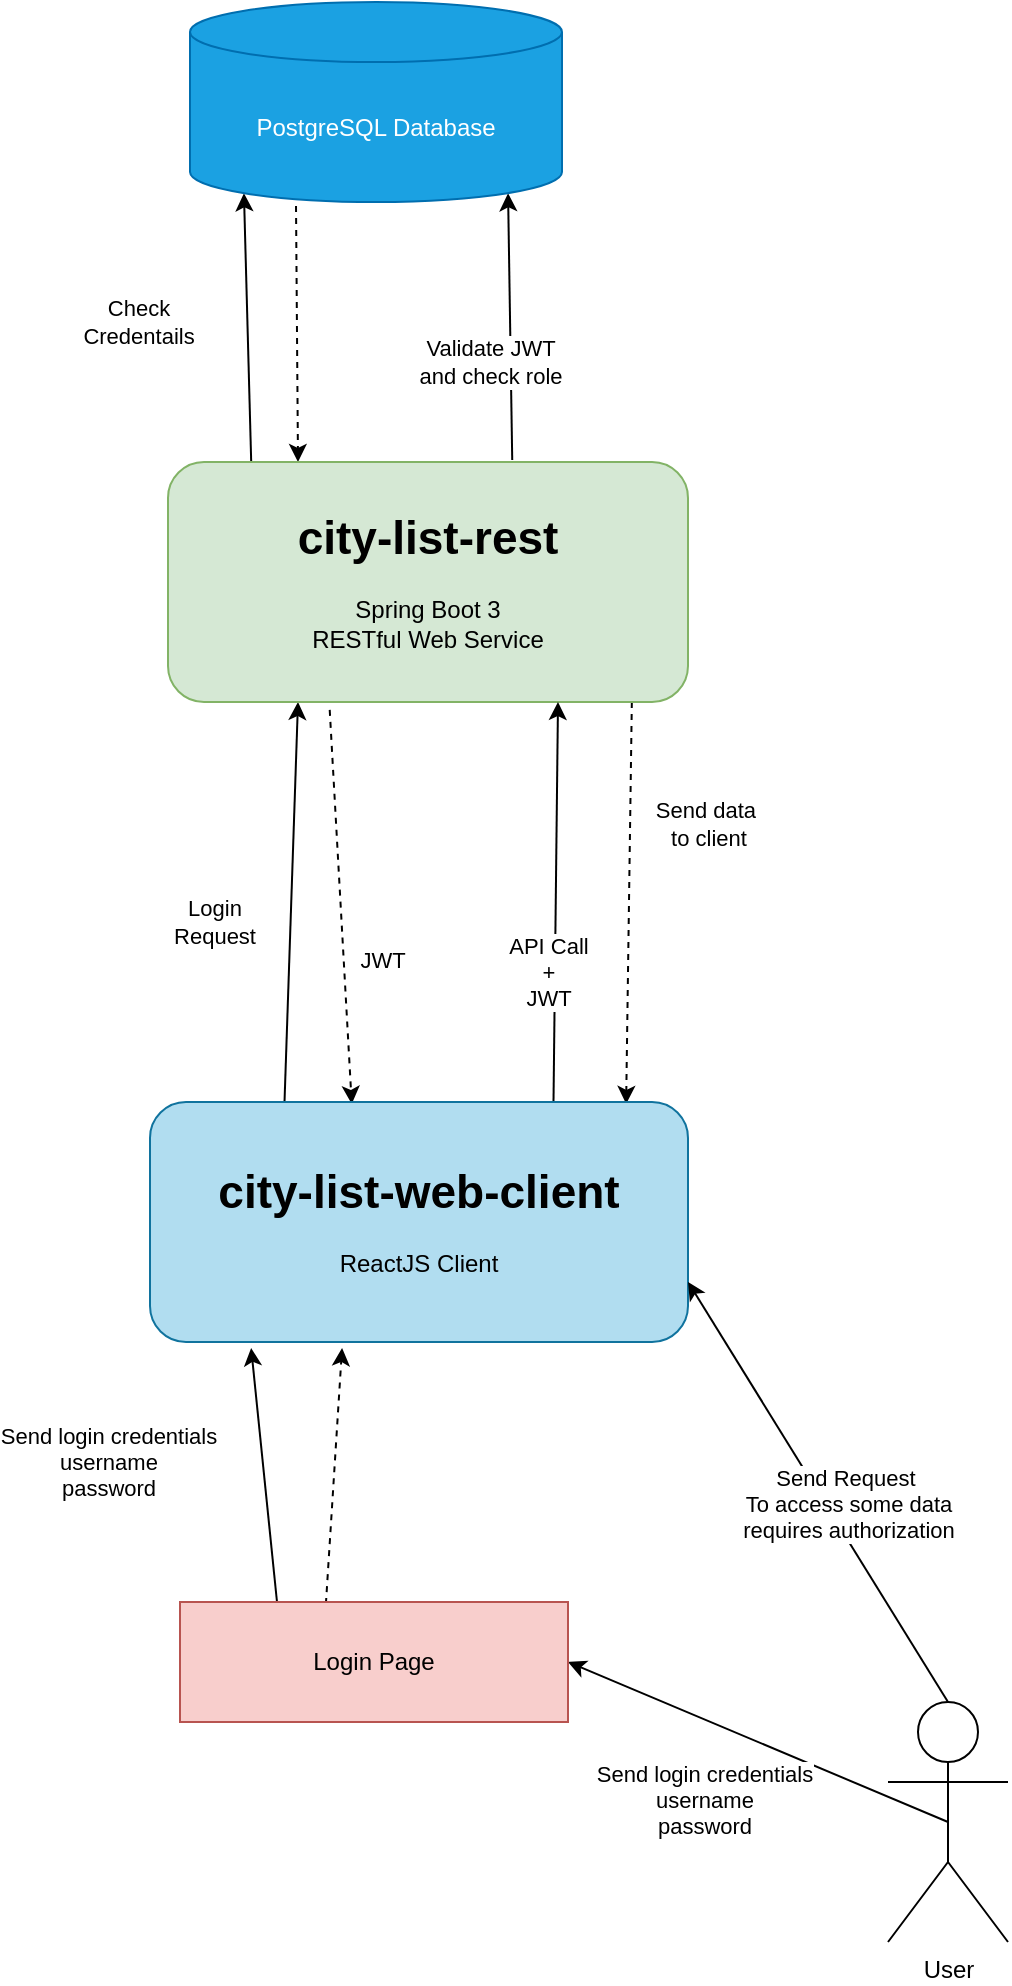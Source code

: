 <mxfile version="20.8.16" type="device"><diagram name="Page-1" id="A-aimzhlBp-TM6ugYtly"><mxGraphModel dx="1434" dy="1374" grid="1" gridSize="10" guides="1" tooltips="1" connect="1" arrows="1" fold="1" page="1" pageScale="1" pageWidth="827" pageHeight="1169" math="0" shadow="0"><root><mxCell id="0"/><mxCell id="1" parent="0"/><mxCell id="vELIacixzqrkQNWzVIEl-37" style="rounded=0;orthogonalLoop=1;jettySize=auto;html=1;exitX=0.285;exitY=1.02;exitDx=0;exitDy=0;exitPerimeter=0;entryX=0.25;entryY=0;entryDx=0;entryDy=0;dashed=1;" parent="1" source="vELIacixzqrkQNWzVIEl-32" target="vELIacixzqrkQNWzVIEl-31" edge="1"><mxGeometry relative="1" as="geometry"><mxPoint x="170" y="320" as="targetPoint"/></mxGeometry></mxCell><mxCell id="vELIacixzqrkQNWzVIEl-38" style="rounded=0;orthogonalLoop=1;jettySize=auto;html=1;exitX=0.16;exitY=0;exitDx=0;exitDy=0;entryX=0.145;entryY=1;entryDx=0;entryDy=-4.35;entryPerimeter=0;exitPerimeter=0;" parent="1" source="vELIacixzqrkQNWzVIEl-31" target="vELIacixzqrkQNWzVIEl-32" edge="1"><mxGeometry relative="1" as="geometry"/></mxCell><mxCell id="XX5r5M4Ox5_C1ZilgZBh-7" value="&lt;span&gt;Check &lt;br&gt;Credentails&lt;/span&gt;" style="edgeLabel;html=1;align=center;verticalAlign=middle;resizable=0;points=[];fontStyle=0" vertex="1" connectable="0" parent="vELIacixzqrkQNWzVIEl-38"><mxGeometry x="-0.357" y="2" relative="1" as="geometry"><mxPoint x="-54" y="-27" as="offset"/></mxGeometry></mxCell><mxCell id="vELIacixzqrkQNWzVIEl-41" style="rounded=0;orthogonalLoop=1;jettySize=auto;html=1;exitX=0.25;exitY=0;exitDx=0;exitDy=0;entryX=0.25;entryY=1;entryDx=0;entryDy=0;" parent="1" source="vELIacixzqrkQNWzVIEl-33" target="vELIacixzqrkQNWzVIEl-31" edge="1"><mxGeometry relative="1" as="geometry"/></mxCell><mxCell id="XX5r5M4Ox5_C1ZilgZBh-6" value="&lt;span&gt;Login &lt;br&gt;Request&lt;/span&gt;" style="edgeLabel;html=1;align=center;verticalAlign=middle;resizable=0;points=[];fontStyle=0" vertex="1" connectable="0" parent="vELIacixzqrkQNWzVIEl-41"><mxGeometry x="-0.24" relative="1" as="geometry"><mxPoint x="-38" y="-14" as="offset"/></mxGeometry></mxCell><mxCell id="XX5r5M4Ox5_C1ZilgZBh-18" style="edgeStyle=none;rounded=0;orthogonalLoop=1;jettySize=auto;html=1;exitX=0.662;exitY=-0.008;exitDx=0;exitDy=0;entryX=0.855;entryY=1;entryDx=0;entryDy=-4.35;entryPerimeter=0;exitPerimeter=0;" edge="1" parent="1" source="vELIacixzqrkQNWzVIEl-31" target="vELIacixzqrkQNWzVIEl-32"><mxGeometry relative="1" as="geometry"/></mxCell><mxCell id="XX5r5M4Ox5_C1ZilgZBh-19" value="Validate JWT&lt;br&gt;and check role" style="edgeLabel;html=1;align=center;verticalAlign=middle;resizable=0;points=[];" vertex="1" connectable="0" parent="XX5r5M4Ox5_C1ZilgZBh-18"><mxGeometry x="0.653" relative="1" as="geometry"><mxPoint x="-10" y="61" as="offset"/></mxGeometry></mxCell><mxCell id="XX5r5M4Ox5_C1ZilgZBh-20" style="edgeStyle=none;rounded=0;orthogonalLoop=1;jettySize=auto;html=1;exitX=0.892;exitY=1;exitDx=0;exitDy=0;entryX=0.885;entryY=0.008;entryDx=0;entryDy=0;entryPerimeter=0;exitPerimeter=0;dashed=1;" edge="1" parent="1" source="vELIacixzqrkQNWzVIEl-31" target="vELIacixzqrkQNWzVIEl-33"><mxGeometry relative="1" as="geometry"/></mxCell><mxCell id="XX5r5M4Ox5_C1ZilgZBh-21" value="Send data&amp;nbsp;&lt;br&gt;to client" style="edgeLabel;html=1;align=center;verticalAlign=middle;resizable=0;points=[];" vertex="1" connectable="0" parent="XX5r5M4Ox5_C1ZilgZBh-20"><mxGeometry x="-0.28" y="1" relative="1" as="geometry"><mxPoint x="38" y="-12" as="offset"/></mxGeometry></mxCell><mxCell id="vELIacixzqrkQNWzVIEl-31" value="&lt;font style=&quot;font-size: 23px;&quot;&gt;&lt;b&gt;city-list-rest&lt;/b&gt;&lt;br&gt;&lt;/font&gt;&lt;br&gt;Spring Boot 3&lt;br&gt;RESTful Web Service" style="rounded=1;whiteSpace=wrap;html=1;fillColor=#d5e8d4;strokeColor=#82b366;" parent="1" vertex="1"><mxGeometry x="110" y="330" width="260" height="120" as="geometry"/></mxCell><mxCell id="vELIacixzqrkQNWzVIEl-32" value="PostgreSQL Database" style="shape=cylinder3;whiteSpace=wrap;html=1;boundedLbl=1;backgroundOutline=1;size=15;fillColor=#1ba1e2;strokeColor=#006EAF;fontColor=#ffffff;" parent="1" vertex="1"><mxGeometry x="121" y="100" width="186" height="100" as="geometry"/></mxCell><mxCell id="vELIacixzqrkQNWzVIEl-40" style="rounded=0;orthogonalLoop=1;jettySize=auto;html=1;exitX=0.311;exitY=1.033;exitDx=0;exitDy=0;exitPerimeter=0;entryX=0.375;entryY=0.008;entryDx=0;entryDy=0;entryPerimeter=0;dashed=1;" parent="1" source="vELIacixzqrkQNWzVIEl-31" target="vELIacixzqrkQNWzVIEl-33" edge="1"><mxGeometry relative="1" as="geometry"><mxPoint x="190" y="640" as="targetPoint"/></mxGeometry></mxCell><mxCell id="XX5r5M4Ox5_C1ZilgZBh-8" value="JWT" style="edgeLabel;html=1;align=center;verticalAlign=middle;resizable=0;points=[];fontStyle=0" vertex="1" connectable="0" parent="vELIacixzqrkQNWzVIEl-40"><mxGeometry x="0.08" y="-2" relative="1" as="geometry"><mxPoint x="22" y="18" as="offset"/></mxGeometry></mxCell><mxCell id="XX5r5M4Ox5_C1ZilgZBh-16" style="edgeStyle=none;rounded=0;orthogonalLoop=1;jettySize=auto;html=1;exitX=0.75;exitY=0;exitDx=0;exitDy=0;entryX=0.75;entryY=1;entryDx=0;entryDy=0;" edge="1" parent="1" source="vELIacixzqrkQNWzVIEl-33" target="vELIacixzqrkQNWzVIEl-31"><mxGeometry relative="1" as="geometry"/></mxCell><mxCell id="XX5r5M4Ox5_C1ZilgZBh-17" value="&lt;span&gt;API Call&lt;br&gt;+&lt;br&gt;JWT&lt;/span&gt;" style="edgeLabel;html=1;align=center;verticalAlign=middle;resizable=0;points=[];fontStyle=0" vertex="1" connectable="0" parent="XX5r5M4Ox5_C1ZilgZBh-16"><mxGeometry x="-0.22" y="-2" relative="1" as="geometry"><mxPoint x="-6" y="13" as="offset"/></mxGeometry></mxCell><mxCell id="vELIacixzqrkQNWzVIEl-33" value="&lt;font style=&quot;font-size: 23px;&quot;&gt;&lt;b&gt;city-list-web-client&lt;/b&gt;&lt;br&gt;&lt;/font&gt;&lt;br&gt;ReactJS Client" style="rounded=1;whiteSpace=wrap;html=1;fillColor=#b1ddf0;strokeColor=#10739e;" parent="1" vertex="1"><mxGeometry x="101" y="650" width="269" height="120" as="geometry"/></mxCell><mxCell id="vELIacixzqrkQNWzVIEl-45" style="rounded=0;orthogonalLoop=1;jettySize=auto;html=1;exitX=0.5;exitY=0.5;exitDx=0;exitDy=0;exitPerimeter=0;entryX=1;entryY=0.5;entryDx=0;entryDy=0;" parent="1" source="vELIacixzqrkQNWzVIEl-34" target="vELIacixzqrkQNWzVIEl-44" edge="1"><mxGeometry relative="1" as="geometry"/></mxCell><mxCell id="XX5r5M4Ox5_C1ZilgZBh-3" value="Send login credentials&lt;br&gt;username&lt;br&gt;password" style="edgeLabel;html=1;align=center;verticalAlign=middle;resizable=0;points=[];" vertex="1" connectable="0" parent="vELIacixzqrkQNWzVIEl-45"><mxGeometry x="0.135" relative="1" as="geometry"><mxPoint x="-14" y="34" as="offset"/></mxGeometry></mxCell><mxCell id="XX5r5M4Ox5_C1ZilgZBh-11" style="rounded=0;orthogonalLoop=1;jettySize=auto;html=1;exitX=0.5;exitY=0;exitDx=0;exitDy=0;exitPerimeter=0;entryX=1;entryY=0.75;entryDx=0;entryDy=0;" edge="1" parent="1" source="vELIacixzqrkQNWzVIEl-34" target="vELIacixzqrkQNWzVIEl-33"><mxGeometry relative="1" as="geometry"/></mxCell><mxCell id="XX5r5M4Ox5_C1ZilgZBh-12" value="Send Request&amp;nbsp;&lt;br&gt;To access some data&lt;br&gt;requires authorization" style="edgeLabel;html=1;align=center;verticalAlign=middle;resizable=0;points=[];" vertex="1" connectable="0" parent="XX5r5M4Ox5_C1ZilgZBh-11"><mxGeometry x="-0.25" y="-3" relative="1" as="geometry"><mxPoint x="-4" y="-19" as="offset"/></mxGeometry></mxCell><mxCell id="vELIacixzqrkQNWzVIEl-34" value="User" style="shape=umlActor;verticalLabelPosition=bottom;verticalAlign=top;html=1;outlineConnect=0;" parent="1" vertex="1"><mxGeometry x="470" y="950" width="60" height="120" as="geometry"/></mxCell><mxCell id="vELIacixzqrkQNWzVIEl-46" style="edgeStyle=none;rounded=0;orthogonalLoop=1;jettySize=auto;html=1;exitX=0.376;exitY=0.017;exitDx=0;exitDy=0;entryX=0.357;entryY=1.025;entryDx=0;entryDy=0;dashed=1;entryPerimeter=0;exitPerimeter=0;" parent="1" source="vELIacixzqrkQNWzVIEl-44" target="vELIacixzqrkQNWzVIEl-33" edge="1"><mxGeometry relative="1" as="geometry"/></mxCell><mxCell id="XX5r5M4Ox5_C1ZilgZBh-15" style="edgeStyle=none;rounded=0;orthogonalLoop=1;jettySize=auto;html=1;exitX=0.25;exitY=0;exitDx=0;exitDy=0;entryX=0.188;entryY=1.025;entryDx=0;entryDy=0;entryPerimeter=0;" edge="1" parent="1" source="vELIacixzqrkQNWzVIEl-44" target="vELIacixzqrkQNWzVIEl-33"><mxGeometry relative="1" as="geometry"/></mxCell><mxCell id="vELIacixzqrkQNWzVIEl-44" value="Login Page" style="rounded=0;whiteSpace=wrap;html=1;fillColor=#f8cecc;strokeColor=#b85450;" parent="1" vertex="1"><mxGeometry x="116" y="900" width="194" height="60" as="geometry"/></mxCell><mxCell id="XX5r5M4Ox5_C1ZilgZBh-4" value="Send login credentials&lt;br&gt;username&lt;br&gt;password" style="edgeLabel;html=1;align=center;verticalAlign=middle;resizable=0;points=[];" vertex="1" connectable="0" parent="1"><mxGeometry x="79.999" y="829.997" as="geometry"/></mxCell></root></mxGraphModel></diagram></mxfile>